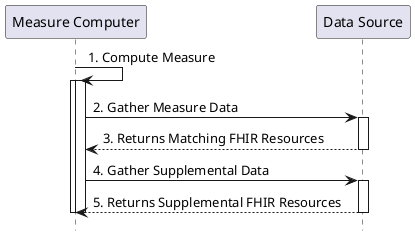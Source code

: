 @startuml
hide footbox
participant "Measure Computer" as MeasureComputer
participant "Data Source" as DataSource
"MeasureComputer" -> "MeasureComputer" : 1. Compute Measure
activate "MeasureComputer"
activate "MeasureComputer"
"MeasureComputer" -> "DataSource" : 2. Gather Measure Data
activate "DataSource"
"DataSource" --> "MeasureComputer" : 3. Returns Matching FHIR Resources
deactivate "DataSource"
"MeasureComputer" -> "DataSource" : 4. Gather Supplemental Data
activate "DataSource"
"DataSource" --> "MeasureComputer" : 5. Returns Supplemental FHIR Resources
deactivate "DataSource"
deactivate "MeasureComputer"
deactivate "MeasureComputer"
@enduml
